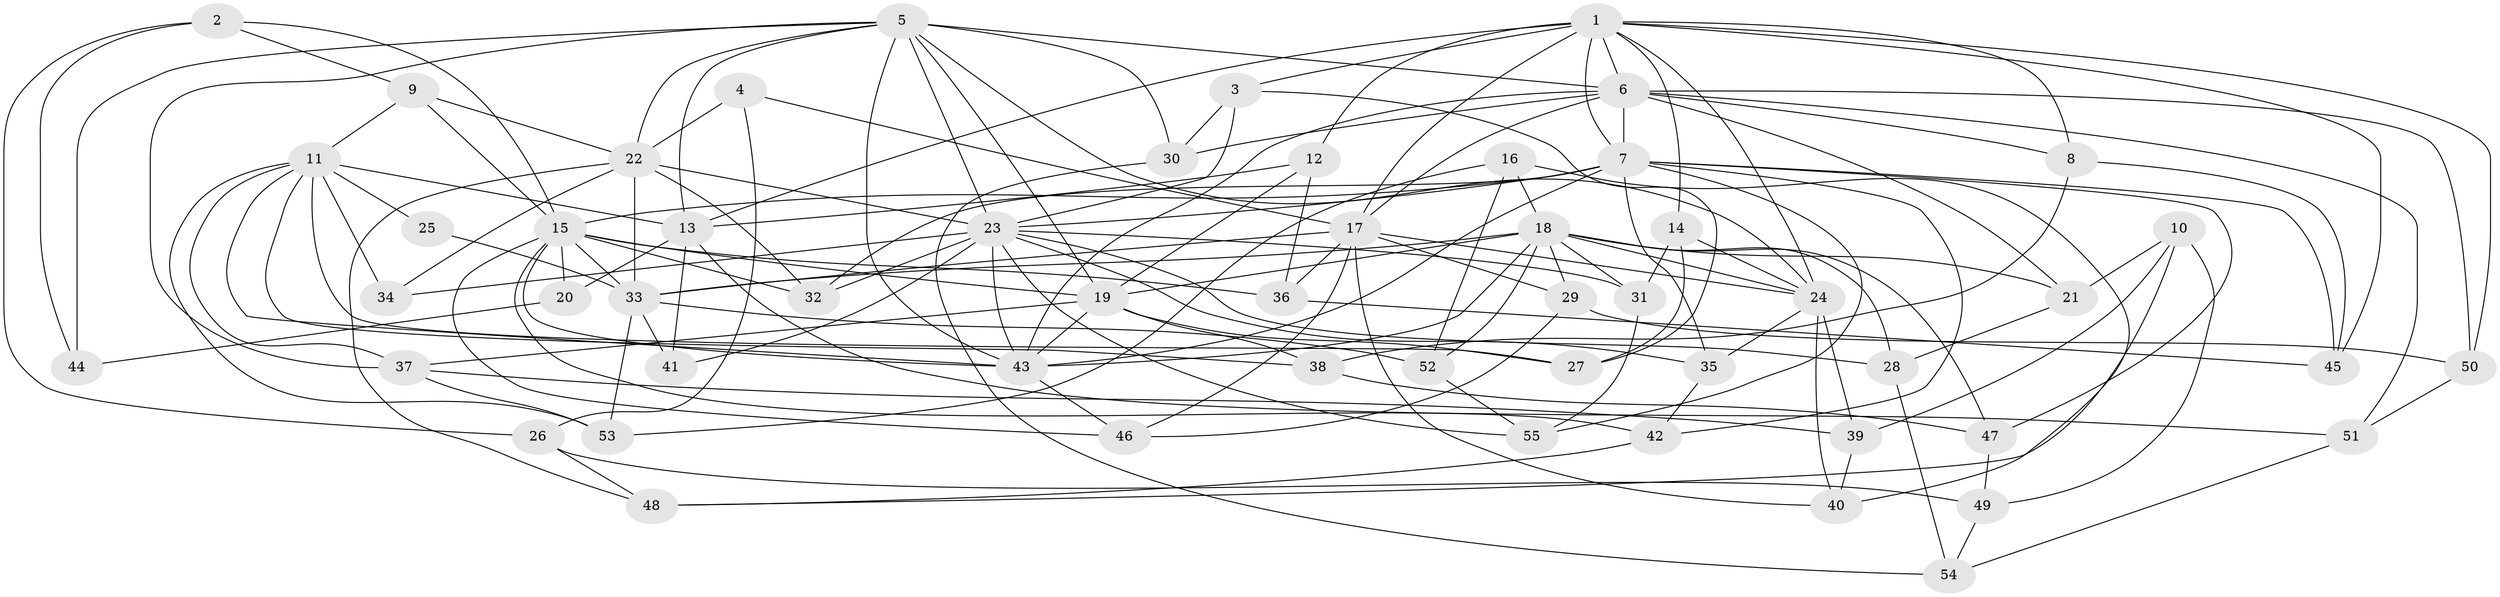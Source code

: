 // original degree distribution, {4: 1.0}
// Generated by graph-tools (version 1.1) at 2025/37/03/09/25 02:37:52]
// undirected, 55 vertices, 148 edges
graph export_dot {
graph [start="1"]
  node [color=gray90,style=filled];
  1;
  2;
  3;
  4;
  5;
  6;
  7;
  8;
  9;
  10;
  11;
  12;
  13;
  14;
  15;
  16;
  17;
  18;
  19;
  20;
  21;
  22;
  23;
  24;
  25;
  26;
  27;
  28;
  29;
  30;
  31;
  32;
  33;
  34;
  35;
  36;
  37;
  38;
  39;
  40;
  41;
  42;
  43;
  44;
  45;
  46;
  47;
  48;
  49;
  50;
  51;
  52;
  53;
  54;
  55;
  1 -- 3 [weight=1.0];
  1 -- 6 [weight=1.0];
  1 -- 7 [weight=1.0];
  1 -- 8 [weight=1.0];
  1 -- 12 [weight=1.0];
  1 -- 13 [weight=2.0];
  1 -- 14 [weight=1.0];
  1 -- 17 [weight=1.0];
  1 -- 24 [weight=1.0];
  1 -- 45 [weight=1.0];
  1 -- 50 [weight=1.0];
  2 -- 9 [weight=1.0];
  2 -- 15 [weight=1.0];
  2 -- 26 [weight=1.0];
  2 -- 44 [weight=1.0];
  3 -- 23 [weight=1.0];
  3 -- 27 [weight=1.0];
  3 -- 30 [weight=1.0];
  4 -- 17 [weight=1.0];
  4 -- 22 [weight=2.0];
  4 -- 26 [weight=1.0];
  5 -- 6 [weight=1.0];
  5 -- 13 [weight=1.0];
  5 -- 19 [weight=2.0];
  5 -- 22 [weight=1.0];
  5 -- 23 [weight=1.0];
  5 -- 24 [weight=1.0];
  5 -- 30 [weight=1.0];
  5 -- 37 [weight=1.0];
  5 -- 43 [weight=1.0];
  5 -- 44 [weight=2.0];
  6 -- 7 [weight=2.0];
  6 -- 8 [weight=1.0];
  6 -- 17 [weight=2.0];
  6 -- 21 [weight=1.0];
  6 -- 30 [weight=1.0];
  6 -- 43 [weight=1.0];
  6 -- 50 [weight=1.0];
  6 -- 51 [weight=1.0];
  7 -- 15 [weight=1.0];
  7 -- 23 [weight=1.0];
  7 -- 32 [weight=1.0];
  7 -- 35 [weight=1.0];
  7 -- 42 [weight=1.0];
  7 -- 43 [weight=1.0];
  7 -- 45 [weight=1.0];
  7 -- 47 [weight=1.0];
  7 -- 55 [weight=1.0];
  8 -- 38 [weight=1.0];
  8 -- 45 [weight=1.0];
  9 -- 11 [weight=1.0];
  9 -- 15 [weight=1.0];
  9 -- 22 [weight=1.0];
  10 -- 21 [weight=1.0];
  10 -- 39 [weight=1.0];
  10 -- 48 [weight=1.0];
  10 -- 49 [weight=1.0];
  11 -- 13 [weight=1.0];
  11 -- 25 [weight=2.0];
  11 -- 27 [weight=1.0];
  11 -- 34 [weight=1.0];
  11 -- 37 [weight=1.0];
  11 -- 38 [weight=1.0];
  11 -- 43 [weight=1.0];
  11 -- 53 [weight=1.0];
  12 -- 13 [weight=1.0];
  12 -- 19 [weight=1.0];
  12 -- 36 [weight=1.0];
  13 -- 20 [weight=2.0];
  13 -- 41 [weight=2.0];
  13 -- 51 [weight=1.0];
  14 -- 24 [weight=1.0];
  14 -- 27 [weight=1.0];
  14 -- 31 [weight=1.0];
  15 -- 19 [weight=1.0];
  15 -- 20 [weight=1.0];
  15 -- 32 [weight=1.0];
  15 -- 33 [weight=1.0];
  15 -- 36 [weight=1.0];
  15 -- 42 [weight=1.0];
  15 -- 43 [weight=2.0];
  15 -- 46 [weight=1.0];
  16 -- 18 [weight=1.0];
  16 -- 40 [weight=1.0];
  16 -- 52 [weight=1.0];
  16 -- 53 [weight=1.0];
  17 -- 24 [weight=1.0];
  17 -- 29 [weight=1.0];
  17 -- 33 [weight=1.0];
  17 -- 36 [weight=1.0];
  17 -- 40 [weight=1.0];
  17 -- 46 [weight=1.0];
  18 -- 19 [weight=1.0];
  18 -- 21 [weight=1.0];
  18 -- 24 [weight=1.0];
  18 -- 28 [weight=1.0];
  18 -- 29 [weight=1.0];
  18 -- 31 [weight=1.0];
  18 -- 33 [weight=2.0];
  18 -- 43 [weight=1.0];
  18 -- 47 [weight=1.0];
  18 -- 52 [weight=1.0];
  19 -- 27 [weight=1.0];
  19 -- 37 [weight=2.0];
  19 -- 38 [weight=1.0];
  19 -- 43 [weight=1.0];
  20 -- 44 [weight=1.0];
  21 -- 28 [weight=1.0];
  22 -- 23 [weight=1.0];
  22 -- 32 [weight=1.0];
  22 -- 33 [weight=1.0];
  22 -- 34 [weight=2.0];
  22 -- 48 [weight=1.0];
  23 -- 28 [weight=1.0];
  23 -- 31 [weight=1.0];
  23 -- 32 [weight=1.0];
  23 -- 34 [weight=1.0];
  23 -- 35 [weight=1.0];
  23 -- 41 [weight=1.0];
  23 -- 43 [weight=1.0];
  23 -- 55 [weight=1.0];
  24 -- 35 [weight=1.0];
  24 -- 39 [weight=1.0];
  24 -- 40 [weight=1.0];
  25 -- 33 [weight=2.0];
  26 -- 48 [weight=1.0];
  26 -- 49 [weight=1.0];
  28 -- 54 [weight=1.0];
  29 -- 46 [weight=1.0];
  29 -- 50 [weight=1.0];
  30 -- 54 [weight=1.0];
  31 -- 55 [weight=1.0];
  33 -- 41 [weight=1.0];
  33 -- 52 [weight=1.0];
  33 -- 53 [weight=1.0];
  35 -- 42 [weight=1.0];
  36 -- 45 [weight=1.0];
  37 -- 39 [weight=1.0];
  37 -- 53 [weight=1.0];
  38 -- 47 [weight=1.0];
  39 -- 40 [weight=1.0];
  42 -- 48 [weight=1.0];
  43 -- 46 [weight=1.0];
  47 -- 49 [weight=1.0];
  49 -- 54 [weight=1.0];
  50 -- 51 [weight=1.0];
  51 -- 54 [weight=1.0];
  52 -- 55 [weight=1.0];
}
